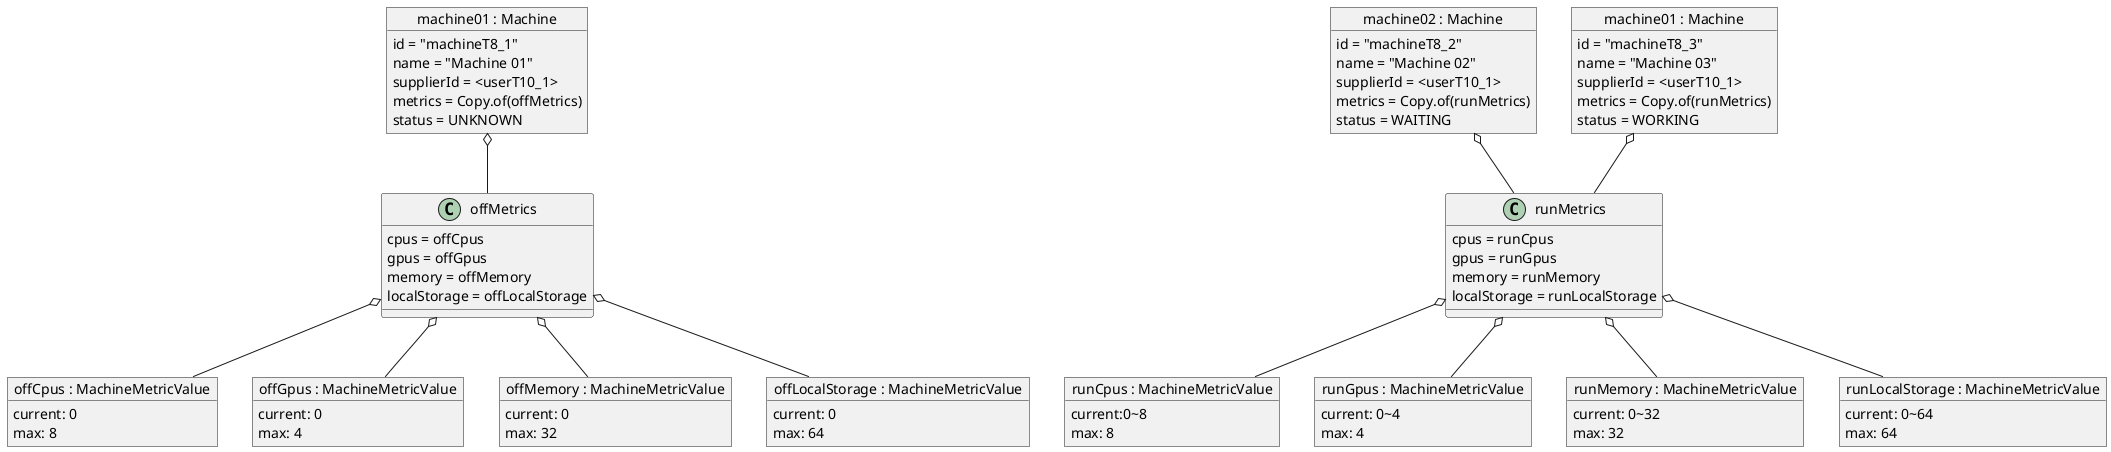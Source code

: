@startuml

object "machine01 : Machine" as machine01 {
    id = "machineT8_1"
    name = "Machine 01"
    supplierId = <userT10_1>
    metrics = Copy.of(offMetrics)
    status = UNKNOWN
}

object "machine02 : Machine" as machine02 {
    id = "machineT8_2"
    name = "Machine 02"
    supplierId = <userT10_1>
    metrics = Copy.of(runMetrics)
    status = WAITING
}

object "machine01 : Machine" as machine03 {
    id = "machineT8_3"
    name = "Machine 03"
    supplierId = <userT10_1>
    metrics = Copy.of(runMetrics)
    status = WORKING
}

machine01 o-- offMetrics
machine02 o-- runMetrics
machine03 o-- runMetrics

object "offMetrics : Metrics" as offMetrics {
    cpus = offCpus
    gpus = offGpus
    memory = offMemory
    localStorage = offLocalStorage
}

object "offCpus : MachineMetricValue" as offCpus {
    current: 0
    max: 8
}
object "offGpus : MachineMetricValue" as offGpus {
    current: 0
    max: 4
}

object "offMemory : MachineMetricValue" as offMemory {
    current: 0
    max: 32
}

object "offLocalStorage : MachineMetricValue" as offLocalStorage {
    current: 0
    max: 64
}

offMetrics o-- offCpus
offMetrics o-- offGpus
offMetrics o-- offMemory
offMetrics o-- offLocalStorage

object "runMetrics : Metrics" as runMetrics {
    cpus = runCpus
    gpus = runGpus
    memory = runMemory
    localStorage = runLocalStorage
}

object "runCpus : MachineMetricValue" as runCpus {
    current:0~8
    max: 8
}
object "runGpus : MachineMetricValue" as runGpus {
    current: 0~4
    max: 4
}

object "runMemory : MachineMetricValue" as runMemory {
    current: 0~32
    max: 32
}

object "runLocalStorage : MachineMetricValue" as runLocalStorage {
    current: 0~64
    max: 64
}


runMetrics o-- runCpus
runMetrics o-- runGpus
runMetrics o-- runMemory
runMetrics o-- runLocalStorage

@enduml